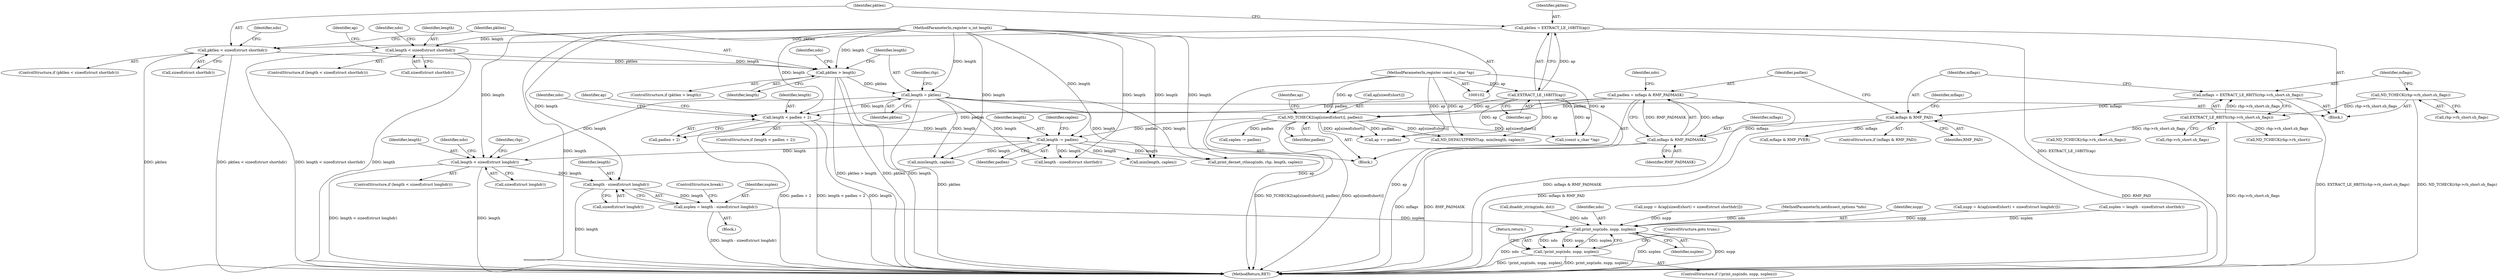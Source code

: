 digraph "0_tcpdump_c6e0531b5def26ecf912e8de6ade86cbdaed3751@API" {
"1000358" [label="(Call,length - sizeof(struct longhdr))"];
"1000298" [label="(Call,length < sizeof(struct longhdr))"];
"1000163" [label="(Call,length = pktlen)"];
"1000152" [label="(Call,pktlen > length)"];
"1000139" [label="(Call,pktlen < sizeof(struct shorthdr))"];
"1000134" [label="(Call,pktlen = EXTRACT_LE_16BITS(ap))"];
"1000136" [label="(Call,EXTRACT_LE_16BITS(ap))"];
"1000104" [label="(MethodParameterIn,register const u_char *ap)"];
"1000117" [label="(Call,length < sizeof(struct shorthdr))"];
"1000105" [label="(MethodParameterIn,register u_int length)"];
"1000233" [label="(Call,length -= padlen)"];
"1000224" [label="(Call,ND_TCHECK2(ap[sizeof(short)], padlen))"];
"1000195" [label="(Call,padlen = mflags & RMF_PADMASK)"];
"1000197" [label="(Call,mflags & RMF_PADMASK)"];
"1000190" [label="(Call,mflags & RMF_PAD)"];
"1000181" [label="(Call,mflags = EXTRACT_LE_8BITS(rhp->rh_short.sh_flags))"];
"1000183" [label="(Call,EXTRACT_LE_8BITS(rhp->rh_short.sh_flags))"];
"1000175" [label="(Call,ND_TCHECK(rhp->rh_short.sh_flags))"];
"1000211" [label="(Call,length < padlen + 2)"];
"1000356" [label="(Call,nsplen = length - sizeof(struct longhdr))"];
"1000477" [label="(Call,print_nsp(ndo, nspp, nsplen))"];
"1000476" [label="(Call,!print_nsp(ndo, nspp, nsplen))"];
"1000192" [label="(Identifier,RMF_PAD)"];
"1000183" [label="(Call,EXTRACT_LE_8BITS(rhp->rh_short.sh_flags))"];
"1000175" [label="(Call,ND_TCHECK(rhp->rh_short.sh_flags))"];
"1000146" [label="(Identifier,ndo)"];
"1000346" [label="(Call,nspp = &(ap[sizeof(short) + sizeof(struct longhdr)]))"];
"1000406" [label="(Call,nsplen = length - sizeof(struct shorthdr))"];
"1000436" [label="(Call,dnaddr_string(ndo, dst))"];
"1000151" [label="(ControlStructure,if (pktlen > length))"];
"1000165" [label="(Identifier,pktlen)"];
"1000213" [label="(Call,padlen + 2)"];
"1000202" [label="(Identifier,ndo)"];
"1000107" [label="(Block,)"];
"1000263" [label="(Call,mflags & RMF_FVER)"];
"1000224" [label="(Call,ND_TCHECK2(ap[sizeof(short)], padlen))"];
"1000117" [label="(Call,length < sizeof(struct shorthdr))"];
"1000176" [label="(Call,rhp->rh_short.sh_flags)"];
"1000359" [label="(Identifier,length)"];
"1000139" [label="(Call,pktlen < sizeof(struct shorthdr))"];
"1000196" [label="(Identifier,padlen)"];
"1000271" [label="(Call,ND_DEFAULTPRINT(ap, min(length, caplen)))"];
"1000124" [label="(Identifier,ndo)"];
"1000360" [label="(Call,sizeof(struct longhdr))"];
"1000158" [label="(Identifier,ndo)"];
"1000295" [label="(Block,)"];
"1000199" [label="(Identifier,RMF_PADMASK)"];
"1000264" [label="(Identifier,mflags)"];
"1000408" [label="(Call,length - sizeof(struct shorthdr))"];
"1000212" [label="(Identifier,length)"];
"1000190" [label="(Call,mflags & RMF_PAD)"];
"1000477" [label="(Call,print_nsp(ndo, nspp, nsplen))"];
"1000197" [label="(Call,mflags & RMF_PADMASK)"];
"1000491" [label="(MethodReturn,RET)"];
"1000118" [label="(Identifier,length)"];
"1000312" [label="(Identifier,rhp)"];
"1000235" [label="(Identifier,padlen)"];
"1000478" [label="(Identifier,ndo)"];
"1000104" [label="(MethodParameterIn,register const u_char *ap)"];
"1000231" [label="(Identifier,ap)"];
"1000140" [label="(Identifier,pktlen)"];
"1000237" [label="(Identifier,caplen)"];
"1000137" [label="(Identifier,ap)"];
"1000116" [label="(ControlStructure,if (length < sizeof(struct shorthdr)))"];
"1000230" [label="(Call,ap += padlen)"];
"1000396" [label="(Call,nspp = &(ap[sizeof(short) + sizeof(struct shorthdr)]))"];
"1000229" [label="(Identifier,padlen)"];
"1000103" [label="(MethodParameterIn,netdissect_options *ndo)"];
"1000475" [label="(ControlStructure,if (!print_nsp(ndo, nspp, nsplen)))"];
"1000273" [label="(Call,min(length, caplen))"];
"1000479" [label="(Identifier,nspp)"];
"1000480" [label="(Identifier,nsplen)"];
"1000210" [label="(ControlStructure,if (length < padlen + 2))"];
"1000419" [label="(Call,(const u_char *)ap)"];
"1000193" [label="(Block,)"];
"1000182" [label="(Identifier,mflags)"];
"1000219" [label="(Identifier,ndo)"];
"1000138" [label="(ControlStructure,if (pktlen < sizeof(struct shorthdr)))"];
"1000141" [label="(Call,sizeof(struct shorthdr))"];
"1000195" [label="(Call,padlen = mflags & RMF_PADMASK)"];
"1000191" [label="(Identifier,mflags)"];
"1000476" [label="(Call,!print_nsp(ndo, nspp, nsplen))"];
"1000482" [label="(Return,return;)"];
"1000233" [label="(Call,length -= padlen)"];
"1000135" [label="(Identifier,pktlen)"];
"1000105" [label="(MethodParameterIn,register u_int length)"];
"1000357" [label="(Identifier,nsplen)"];
"1000299" [label="(Identifier,length)"];
"1000297" [label="(ControlStructure,if (length < sizeof(struct longhdr)))"];
"1000236" [label="(Call,caplen -= padlen)"];
"1000131" [label="(Identifier,ap)"];
"1000481" [label="(ControlStructure,goto trunc;)"];
"1000154" [label="(Identifier,length)"];
"1000225" [label="(Call,ap[sizeof(short)])"];
"1000298" [label="(Call,length < sizeof(struct longhdr))"];
"1000198" [label="(Identifier,mflags)"];
"1000163" [label="(Call,length = pktlen)"];
"1000422" [label="(Call,min(length, caplen))"];
"1000211" [label="(Call,length < padlen + 2)"];
"1000364" [label="(Call,ND_TCHECK(rhp->rh_short))"];
"1000234" [label="(Identifier,length)"];
"1000226" [label="(Identifier,ap)"];
"1000181" [label="(Call,mflags = EXTRACT_LE_8BITS(rhp->rh_short.sh_flags))"];
"1000134" [label="(Call,pktlen = EXTRACT_LE_16BITS(ap))"];
"1000284" [label="(Call,print_decnet_ctlmsg(ndo, rhp, length, caplen))"];
"1000362" [label="(ControlStructure,break;)"];
"1000189" [label="(ControlStructure,if (mflags & RMF_PAD))"];
"1000152" [label="(Call,pktlen > length)"];
"1000153" [label="(Identifier,pktlen)"];
"1000358" [label="(Call,length - sizeof(struct longhdr))"];
"1000136" [label="(Call,EXTRACT_LE_16BITS(ap))"];
"1000164" [label="(Identifier,length)"];
"1000300" [label="(Call,sizeof(struct longhdr))"];
"1000305" [label="(Identifier,ndo)"];
"1000119" [label="(Call,sizeof(struct shorthdr))"];
"1000248" [label="(Call,ND_TCHECK(rhp->rh_short.sh_flags))"];
"1000356" [label="(Call,nsplen = length - sizeof(struct longhdr))"];
"1000167" [label="(Identifier,rhp)"];
"1000184" [label="(Call,rhp->rh_short.sh_flags)"];
"1000358" -> "1000356"  [label="AST: "];
"1000358" -> "1000360"  [label="CFG: "];
"1000359" -> "1000358"  [label="AST: "];
"1000360" -> "1000358"  [label="AST: "];
"1000356" -> "1000358"  [label="CFG: "];
"1000358" -> "1000491"  [label="DDG: length"];
"1000358" -> "1000356"  [label="DDG: length"];
"1000298" -> "1000358"  [label="DDG: length"];
"1000105" -> "1000358"  [label="DDG: length"];
"1000298" -> "1000297"  [label="AST: "];
"1000298" -> "1000300"  [label="CFG: "];
"1000299" -> "1000298"  [label="AST: "];
"1000300" -> "1000298"  [label="AST: "];
"1000305" -> "1000298"  [label="CFG: "];
"1000312" -> "1000298"  [label="CFG: "];
"1000298" -> "1000491"  [label="DDG: length < sizeof(struct longhdr)"];
"1000298" -> "1000491"  [label="DDG: length"];
"1000163" -> "1000298"  [label="DDG: length"];
"1000233" -> "1000298"  [label="DDG: length"];
"1000105" -> "1000298"  [label="DDG: length"];
"1000163" -> "1000107"  [label="AST: "];
"1000163" -> "1000165"  [label="CFG: "];
"1000164" -> "1000163"  [label="AST: "];
"1000165" -> "1000163"  [label="AST: "];
"1000167" -> "1000163"  [label="CFG: "];
"1000163" -> "1000491"  [label="DDG: pktlen"];
"1000152" -> "1000163"  [label="DDG: pktlen"];
"1000105" -> "1000163"  [label="DDG: length"];
"1000163" -> "1000211"  [label="DDG: length"];
"1000163" -> "1000273"  [label="DDG: length"];
"1000163" -> "1000284"  [label="DDG: length"];
"1000163" -> "1000408"  [label="DDG: length"];
"1000163" -> "1000422"  [label="DDG: length"];
"1000152" -> "1000151"  [label="AST: "];
"1000152" -> "1000154"  [label="CFG: "];
"1000153" -> "1000152"  [label="AST: "];
"1000154" -> "1000152"  [label="AST: "];
"1000158" -> "1000152"  [label="CFG: "];
"1000164" -> "1000152"  [label="CFG: "];
"1000152" -> "1000491"  [label="DDG: pktlen > length"];
"1000152" -> "1000491"  [label="DDG: pktlen"];
"1000152" -> "1000491"  [label="DDG: length"];
"1000139" -> "1000152"  [label="DDG: pktlen"];
"1000117" -> "1000152"  [label="DDG: length"];
"1000105" -> "1000152"  [label="DDG: length"];
"1000139" -> "1000138"  [label="AST: "];
"1000139" -> "1000141"  [label="CFG: "];
"1000140" -> "1000139"  [label="AST: "];
"1000141" -> "1000139"  [label="AST: "];
"1000146" -> "1000139"  [label="CFG: "];
"1000153" -> "1000139"  [label="CFG: "];
"1000139" -> "1000491"  [label="DDG: pktlen < sizeof(struct shorthdr)"];
"1000139" -> "1000491"  [label="DDG: pktlen"];
"1000134" -> "1000139"  [label="DDG: pktlen"];
"1000134" -> "1000107"  [label="AST: "];
"1000134" -> "1000136"  [label="CFG: "];
"1000135" -> "1000134"  [label="AST: "];
"1000136" -> "1000134"  [label="AST: "];
"1000140" -> "1000134"  [label="CFG: "];
"1000134" -> "1000491"  [label="DDG: EXTRACT_LE_16BITS(ap)"];
"1000136" -> "1000134"  [label="DDG: ap"];
"1000136" -> "1000137"  [label="CFG: "];
"1000137" -> "1000136"  [label="AST: "];
"1000136" -> "1000491"  [label="DDG: ap"];
"1000104" -> "1000136"  [label="DDG: ap"];
"1000136" -> "1000224"  [label="DDG: ap"];
"1000136" -> "1000230"  [label="DDG: ap"];
"1000136" -> "1000271"  [label="DDG: ap"];
"1000136" -> "1000419"  [label="DDG: ap"];
"1000104" -> "1000102"  [label="AST: "];
"1000104" -> "1000491"  [label="DDG: ap"];
"1000104" -> "1000224"  [label="DDG: ap"];
"1000104" -> "1000230"  [label="DDG: ap"];
"1000104" -> "1000271"  [label="DDG: ap"];
"1000104" -> "1000419"  [label="DDG: ap"];
"1000117" -> "1000116"  [label="AST: "];
"1000117" -> "1000119"  [label="CFG: "];
"1000118" -> "1000117"  [label="AST: "];
"1000119" -> "1000117"  [label="AST: "];
"1000124" -> "1000117"  [label="CFG: "];
"1000131" -> "1000117"  [label="CFG: "];
"1000117" -> "1000491"  [label="DDG: length < sizeof(struct shorthdr)"];
"1000117" -> "1000491"  [label="DDG: length"];
"1000105" -> "1000117"  [label="DDG: length"];
"1000105" -> "1000102"  [label="AST: "];
"1000105" -> "1000491"  [label="DDG: length"];
"1000105" -> "1000211"  [label="DDG: length"];
"1000105" -> "1000233"  [label="DDG: length"];
"1000105" -> "1000273"  [label="DDG: length"];
"1000105" -> "1000284"  [label="DDG: length"];
"1000105" -> "1000408"  [label="DDG: length"];
"1000105" -> "1000422"  [label="DDG: length"];
"1000233" -> "1000193"  [label="AST: "];
"1000233" -> "1000235"  [label="CFG: "];
"1000234" -> "1000233"  [label="AST: "];
"1000235" -> "1000233"  [label="AST: "];
"1000237" -> "1000233"  [label="CFG: "];
"1000224" -> "1000233"  [label="DDG: padlen"];
"1000211" -> "1000233"  [label="DDG: length"];
"1000233" -> "1000273"  [label="DDG: length"];
"1000233" -> "1000284"  [label="DDG: length"];
"1000233" -> "1000408"  [label="DDG: length"];
"1000233" -> "1000422"  [label="DDG: length"];
"1000224" -> "1000193"  [label="AST: "];
"1000224" -> "1000229"  [label="CFG: "];
"1000225" -> "1000224"  [label="AST: "];
"1000229" -> "1000224"  [label="AST: "];
"1000231" -> "1000224"  [label="CFG: "];
"1000224" -> "1000491"  [label="DDG: ap[sizeof(short)]"];
"1000224" -> "1000491"  [label="DDG: ND_TCHECK2(ap[sizeof(short)], padlen)"];
"1000195" -> "1000224"  [label="DDG: padlen"];
"1000224" -> "1000230"  [label="DDG: padlen"];
"1000224" -> "1000230"  [label="DDG: ap[sizeof(short)]"];
"1000224" -> "1000236"  [label="DDG: padlen"];
"1000224" -> "1000271"  [label="DDG: ap[sizeof(short)]"];
"1000224" -> "1000419"  [label="DDG: ap[sizeof(short)]"];
"1000195" -> "1000193"  [label="AST: "];
"1000195" -> "1000197"  [label="CFG: "];
"1000196" -> "1000195"  [label="AST: "];
"1000197" -> "1000195"  [label="AST: "];
"1000202" -> "1000195"  [label="CFG: "];
"1000195" -> "1000491"  [label="DDG: mflags & RMF_PADMASK"];
"1000197" -> "1000195"  [label="DDG: mflags"];
"1000197" -> "1000195"  [label="DDG: RMF_PADMASK"];
"1000195" -> "1000211"  [label="DDG: padlen"];
"1000195" -> "1000213"  [label="DDG: padlen"];
"1000197" -> "1000199"  [label="CFG: "];
"1000198" -> "1000197"  [label="AST: "];
"1000199" -> "1000197"  [label="AST: "];
"1000197" -> "1000491"  [label="DDG: RMF_PADMASK"];
"1000197" -> "1000491"  [label="DDG: mflags"];
"1000190" -> "1000197"  [label="DDG: mflags"];
"1000190" -> "1000189"  [label="AST: "];
"1000190" -> "1000192"  [label="CFG: "];
"1000191" -> "1000190"  [label="AST: "];
"1000192" -> "1000190"  [label="AST: "];
"1000196" -> "1000190"  [label="CFG: "];
"1000264" -> "1000190"  [label="CFG: "];
"1000190" -> "1000491"  [label="DDG: mflags & RMF_PAD"];
"1000190" -> "1000491"  [label="DDG: RMF_PAD"];
"1000181" -> "1000190"  [label="DDG: mflags"];
"1000190" -> "1000263"  [label="DDG: mflags"];
"1000181" -> "1000107"  [label="AST: "];
"1000181" -> "1000183"  [label="CFG: "];
"1000182" -> "1000181"  [label="AST: "];
"1000183" -> "1000181"  [label="AST: "];
"1000191" -> "1000181"  [label="CFG: "];
"1000181" -> "1000491"  [label="DDG: EXTRACT_LE_8BITS(rhp->rh_short.sh_flags)"];
"1000183" -> "1000181"  [label="DDG: rhp->rh_short.sh_flags"];
"1000183" -> "1000184"  [label="CFG: "];
"1000184" -> "1000183"  [label="AST: "];
"1000183" -> "1000491"  [label="DDG: rhp->rh_short.sh_flags"];
"1000175" -> "1000183"  [label="DDG: rhp->rh_short.sh_flags"];
"1000183" -> "1000248"  [label="DDG: rhp->rh_short.sh_flags"];
"1000183" -> "1000364"  [label="DDG: rhp->rh_short.sh_flags"];
"1000175" -> "1000107"  [label="AST: "];
"1000175" -> "1000176"  [label="CFG: "];
"1000176" -> "1000175"  [label="AST: "];
"1000182" -> "1000175"  [label="CFG: "];
"1000175" -> "1000491"  [label="DDG: ND_TCHECK(rhp->rh_short.sh_flags)"];
"1000211" -> "1000210"  [label="AST: "];
"1000211" -> "1000213"  [label="CFG: "];
"1000212" -> "1000211"  [label="AST: "];
"1000213" -> "1000211"  [label="AST: "];
"1000219" -> "1000211"  [label="CFG: "];
"1000226" -> "1000211"  [label="CFG: "];
"1000211" -> "1000491"  [label="DDG: length"];
"1000211" -> "1000491"  [label="DDG: padlen + 2"];
"1000211" -> "1000491"  [label="DDG: length < padlen + 2"];
"1000356" -> "1000295"  [label="AST: "];
"1000357" -> "1000356"  [label="AST: "];
"1000362" -> "1000356"  [label="CFG: "];
"1000356" -> "1000491"  [label="DDG: length - sizeof(struct longhdr)"];
"1000356" -> "1000477"  [label="DDG: nsplen"];
"1000477" -> "1000476"  [label="AST: "];
"1000477" -> "1000480"  [label="CFG: "];
"1000478" -> "1000477"  [label="AST: "];
"1000479" -> "1000477"  [label="AST: "];
"1000480" -> "1000477"  [label="AST: "];
"1000476" -> "1000477"  [label="CFG: "];
"1000477" -> "1000491"  [label="DDG: nspp"];
"1000477" -> "1000491"  [label="DDG: nsplen"];
"1000477" -> "1000491"  [label="DDG: ndo"];
"1000477" -> "1000476"  [label="DDG: ndo"];
"1000477" -> "1000476"  [label="DDG: nspp"];
"1000477" -> "1000476"  [label="DDG: nsplen"];
"1000436" -> "1000477"  [label="DDG: ndo"];
"1000103" -> "1000477"  [label="DDG: ndo"];
"1000396" -> "1000477"  [label="DDG: nspp"];
"1000346" -> "1000477"  [label="DDG: nspp"];
"1000406" -> "1000477"  [label="DDG: nsplen"];
"1000476" -> "1000475"  [label="AST: "];
"1000481" -> "1000476"  [label="CFG: "];
"1000482" -> "1000476"  [label="CFG: "];
"1000476" -> "1000491"  [label="DDG: !print_nsp(ndo, nspp, nsplen)"];
"1000476" -> "1000491"  [label="DDG: print_nsp(ndo, nspp, nsplen)"];
}
